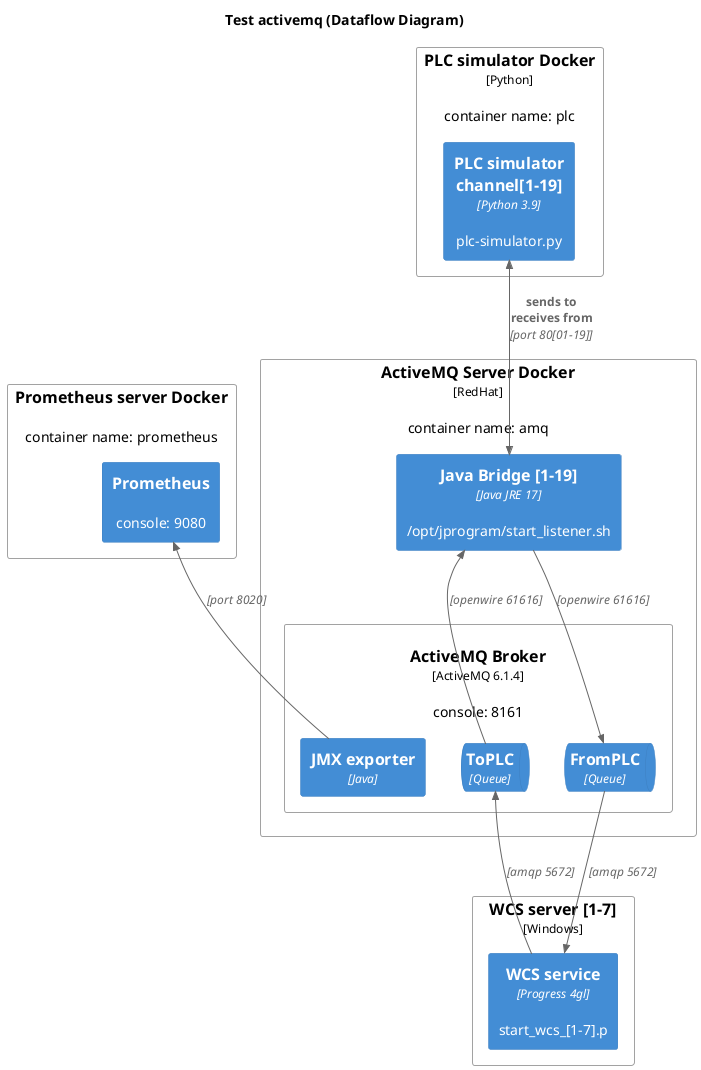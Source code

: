 @startuml
!include <C4/C4_Deployment.puml>

HIDE_STEREOTYPE()
LAYOUT_TOP_DOWN()

title Test activemq (Dataflow Diagram)

Node(activemqserver, "ActiveMQ Server Docker", "RedHat", "container name: amq") {
     
    Container(activemqserver_listeners, "Java Bridge [1-19]", "Java JRE 17", "/opt/jprogram/start_listener.sh")
    
    Node(activemqserver_activemqbroker, "ActiveMQ Broker", "ActiveMQ 6.1.4", "console: 8161", MsgContainer) {
        ContainerQueue(activemqserver_activemqbroker_toplc, "ToPLC", "Queue")
        ContainerQueue(activemqserver_activemqbroker_fromplc, "FromPLC", "Queue")
        Container(activemqserver_activemqbroker_jmxexport, "JMX exporter", "Java")
    }
}

Node(plcsimulator, "PLC simulator Docker", "Python", "container name: plc"){
  Container(plcsimulator_process, "PLC simulator channel[1-19]", "Python 3.9", "plc-simulator.py")
}

Node(prometheusserver, "Prometheus server Docker", "", "container name: prometheus"){
  Container(prometheusserver_process, "Prometheus", "", "console: 9080")
}

Node(wcsserver, "WCS server [1-7]", "Windows", ""){
  Container(wcsserver_process, "WCS service", "Progress 4gl", "start_wcs_[1-7].p")
}

Rel_U(activemqserver_listeners, activemqserver_activemqbroker_fromplc, "", "openwire 61616")
Rel_U(activemqserver_activemqbroker_toplc,activemqserver_listeners , "", "openwire 61616")

Rel_U(wcsserver_process, activemqserver_activemqbroker_toplc, "", "amqp 5672") 
Rel_U(activemqserver_activemqbroker_fromplc, wcsserver_process, "", "amqp 5672") 

Rel_U(activemqserver_activemqbroker_jmxexport, prometheusserver_process, "", "port 8020")
BiRel(plcsimulator_process, activemqserver_listeners, "sends to\nreceives from", "port 80[01-19]")

@enduml